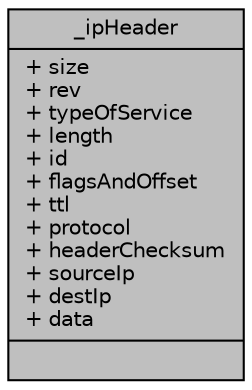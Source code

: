 digraph "_ipHeader"
{
  edge [fontname="Helvetica",fontsize="10",labelfontname="Helvetica",labelfontsize="10"];
  node [fontname="Helvetica",fontsize="10",shape=record];
  Node1 [label="{_ipHeader\n|+ size\l+ rev\l+ typeOfService\l+ length\l+ id\l+ flagsAndOffset\l+ ttl\l+ protocol\l+ headerChecksum\l+ sourceIp\l+ destIp\l+ data\l|}",height=0.2,width=0.4,color="black", fillcolor="grey75", style="filled", fontcolor="black"];
}
